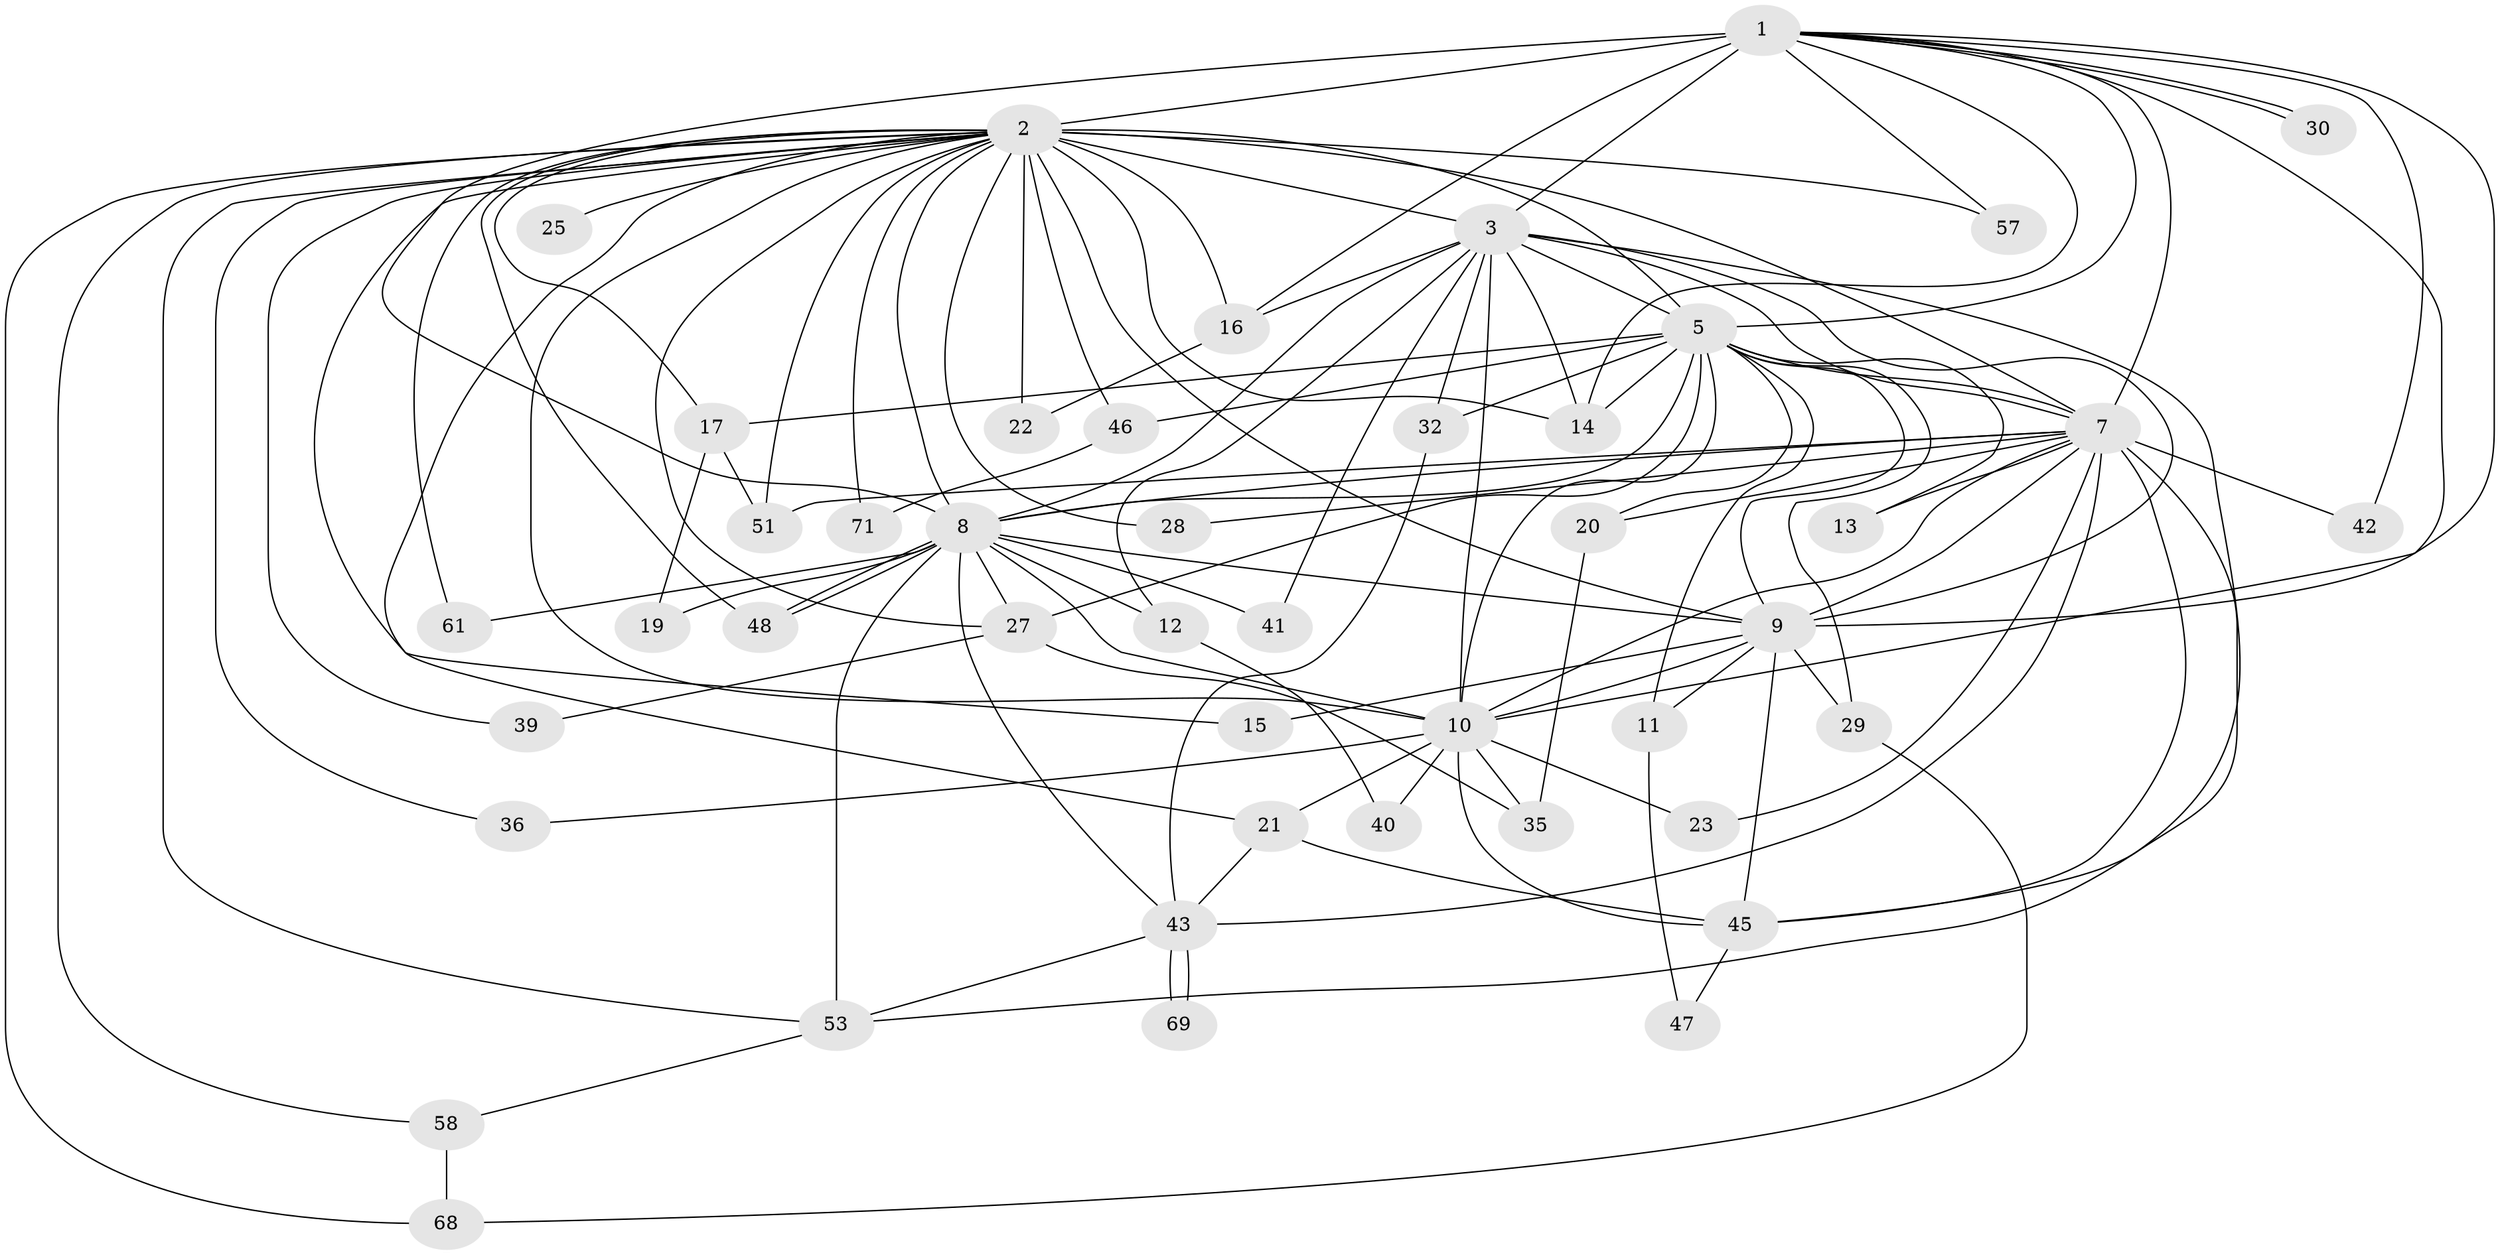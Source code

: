 // original degree distribution, {18: 0.02197802197802198, 20: 0.01098901098901099, 16: 0.02197802197802198, 27: 0.01098901098901099, 21: 0.02197802197802198, 23: 0.01098901098901099, 13: 0.01098901098901099, 3: 0.21978021978021978, 2: 0.4945054945054945, 4: 0.12087912087912088, 5: 0.04395604395604396, 7: 0.01098901098901099}
// Generated by graph-tools (version 1.1) at 2025/13/03/09/25 04:13:46]
// undirected, 45 vertices, 116 edges
graph export_dot {
graph [start="1"]
  node [color=gray90,style=filled];
  1;
  2 [super="+74+33+50+88+6+24+4+18+67"];
  3 [super="+26+56"];
  5;
  7;
  8 [super="+44+76"];
  9;
  10;
  11;
  12;
  13;
  14 [super="+49"];
  15;
  16 [super="+60"];
  17;
  19;
  20;
  21 [super="+52"];
  22 [super="+31+38"];
  23;
  25;
  27;
  28;
  29;
  30;
  32 [super="+34"];
  35 [super="+55"];
  36;
  39;
  40;
  41 [super="+82"];
  42;
  43;
  45 [super="+64"];
  46;
  47;
  48 [super="+78"];
  51;
  53 [super="+87+89"];
  57;
  58;
  61;
  68;
  69;
  71 [super="+86"];
  1 -- 2 [weight=5];
  1 -- 3 [weight=2];
  1 -- 5;
  1 -- 7;
  1 -- 8;
  1 -- 9;
  1 -- 10;
  1 -- 16;
  1 -- 30;
  1 -- 30;
  1 -- 42;
  1 -- 57;
  1 -- 14;
  2 -- 3 [weight=6];
  2 -- 5 [weight=3];
  2 -- 7 [weight=6];
  2 -- 8 [weight=5];
  2 -- 9 [weight=3];
  2 -- 10 [weight=4];
  2 -- 16 [weight=3];
  2 -- 58;
  2 -- 71 [weight=2];
  2 -- 68;
  2 -- 15;
  2 -- 17;
  2 -- 22 [weight=2];
  2 -- 25 [weight=2];
  2 -- 48;
  2 -- 53;
  2 -- 61;
  2 -- 14;
  2 -- 21;
  2 -- 27;
  2 -- 28 [weight=2];
  2 -- 36;
  2 -- 39;
  2 -- 46;
  2 -- 51;
  2 -- 57;
  3 -- 5 [weight=2];
  3 -- 7 [weight=3];
  3 -- 8;
  3 -- 9;
  3 -- 10;
  3 -- 12;
  3 -- 14;
  3 -- 32;
  3 -- 41;
  3 -- 45;
  3 -- 16;
  5 -- 7;
  5 -- 8 [weight=2];
  5 -- 9;
  5 -- 10;
  5 -- 11;
  5 -- 13;
  5 -- 14;
  5 -- 17;
  5 -- 20;
  5 -- 27;
  5 -- 29;
  5 -- 32 [weight=2];
  5 -- 46;
  7 -- 8;
  7 -- 9;
  7 -- 10;
  7 -- 13;
  7 -- 20;
  7 -- 23;
  7 -- 28;
  7 -- 42;
  7 -- 43;
  7 -- 45;
  7 -- 51;
  7 -- 53;
  8 -- 9;
  8 -- 10;
  8 -- 12;
  8 -- 19;
  8 -- 27;
  8 -- 41;
  8 -- 48 [weight=2];
  8 -- 48;
  8 -- 53;
  8 -- 43;
  8 -- 61;
  9 -- 10;
  9 -- 11;
  9 -- 15;
  9 -- 29;
  9 -- 45;
  10 -- 21;
  10 -- 23;
  10 -- 35;
  10 -- 36;
  10 -- 40;
  10 -- 45;
  11 -- 47;
  12 -- 40;
  16 -- 22;
  17 -- 19;
  17 -- 51;
  20 -- 35;
  21 -- 43;
  21 -- 45;
  27 -- 39;
  27 -- 35;
  29 -- 68;
  32 -- 43;
  43 -- 69;
  43 -- 69;
  43 -- 53;
  45 -- 47;
  46 -- 71;
  53 -- 58;
  58 -- 68;
}
